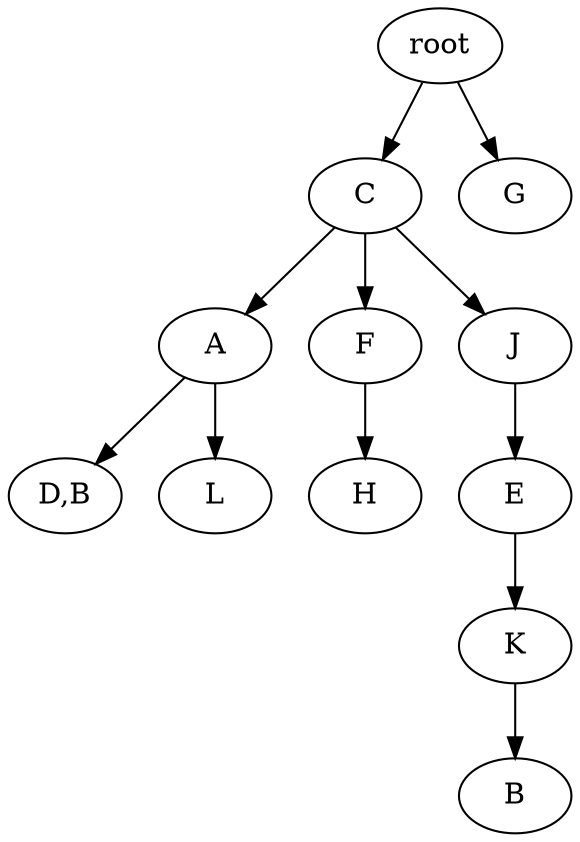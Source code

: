 strict digraph G {
	graph [name=G];
	0	 [label=root];
	2	 [label=C];
	0 -> 2;
	1	 [label=G];
	0 -> 1;
	4	 [label=A];
	9	 [label="D,B"];
	4 -> 9;
	8	 [label=L];
	4 -> 8;
	12	 [label=B];
	2 -> 4;
	3	 [label=F];
	2 -> 3;
	5	 [label=J];
	2 -> 5;
	10	 [label=E];
	11	 [label=K];
	10 -> 11;
	6	 [label=H];
	3 -> 6;
	5 -> 10;
	11 -> 12;
}
